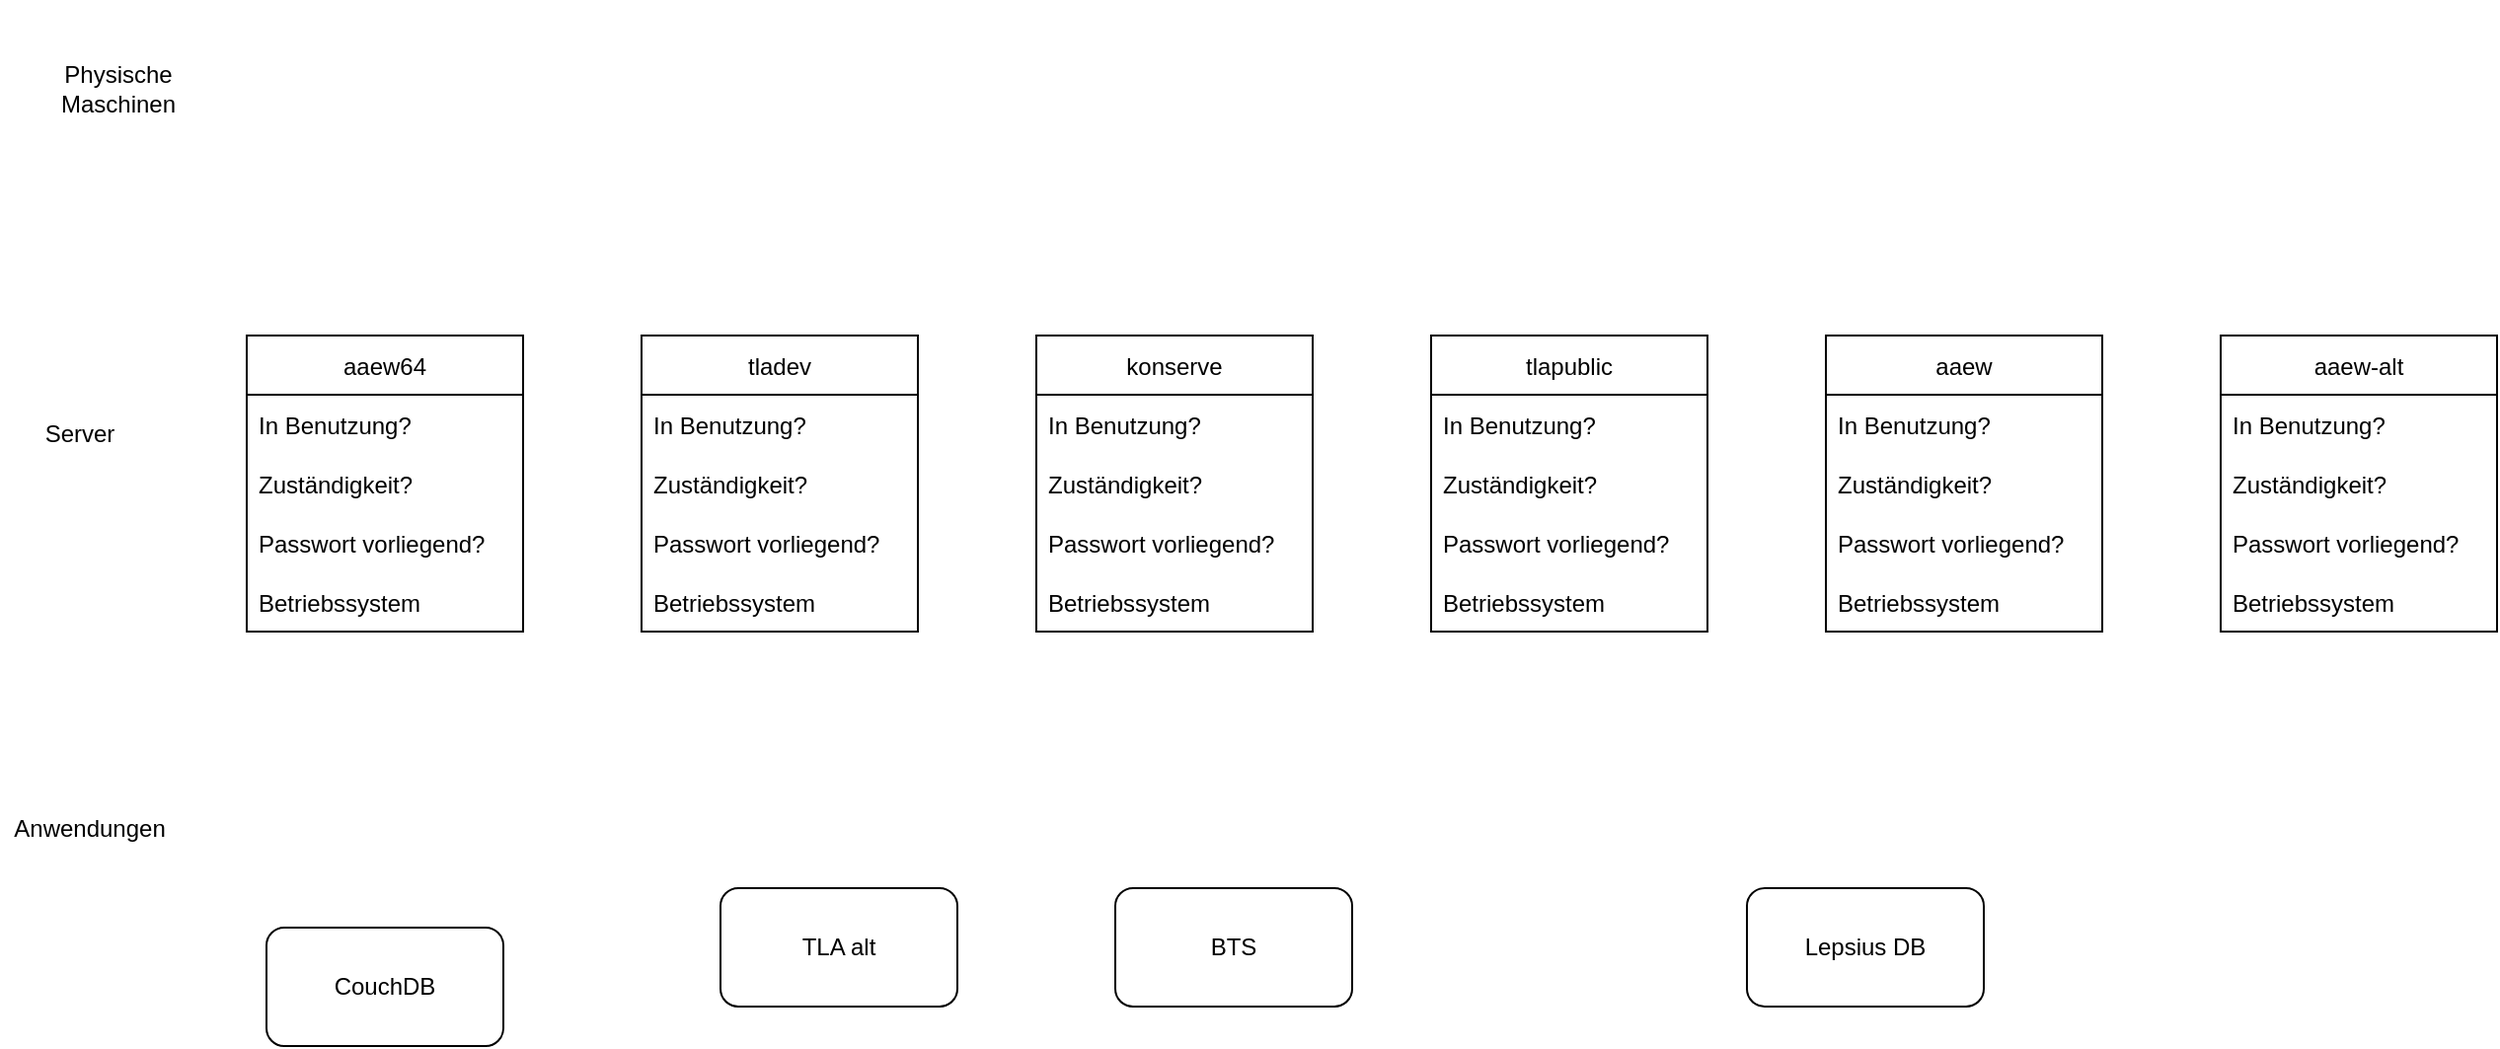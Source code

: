 <mxfile version="15.8.9" type="github"><diagram id="oGStCa2V4KCtyniO64rf" name="Page-1"><mxGraphModel dx="2200" dy="764" grid="1" gridSize="10" guides="1" tooltips="1" connect="1" arrows="1" fold="1" page="1" pageScale="1" pageWidth="850" pageHeight="1100" math="0" shadow="0"><root><mxCell id="0"/><mxCell id="1" parent="0"/><mxCell id="IDOblOYwzGSnvXgvIqCQ-5" value="tladev" style="swimlane;fontStyle=0;childLayout=stackLayout;horizontal=1;startSize=30;horizontalStack=0;resizeParent=1;resizeParentMax=0;resizeLast=0;collapsible=1;marginBottom=0;" parent="1" vertex="1"><mxGeometry x="-520" y="200" width="140" height="150" as="geometry"/></mxCell><mxCell id="IDOblOYwzGSnvXgvIqCQ-6" value="In Benutzung?" style="text;strokeColor=none;fillColor=none;align=left;verticalAlign=middle;spacingLeft=4;spacingRight=4;overflow=hidden;points=[[0,0.5],[1,0.5]];portConstraint=eastwest;rotatable=0;" parent="IDOblOYwzGSnvXgvIqCQ-5" vertex="1"><mxGeometry y="30" width="140" height="30" as="geometry"/></mxCell><mxCell id="IDOblOYwzGSnvXgvIqCQ-7" value="Zuständigkeit?" style="text;strokeColor=none;fillColor=none;align=left;verticalAlign=middle;spacingLeft=4;spacingRight=4;overflow=hidden;points=[[0,0.5],[1,0.5]];portConstraint=eastwest;rotatable=0;" parent="IDOblOYwzGSnvXgvIqCQ-5" vertex="1"><mxGeometry y="60" width="140" height="30" as="geometry"/></mxCell><mxCell id="IDOblOYwzGSnvXgvIqCQ-8" value="Passwort vorliegend?" style="text;strokeColor=none;fillColor=none;align=left;verticalAlign=middle;spacingLeft=4;spacingRight=4;overflow=hidden;points=[[0,0.5],[1,0.5]];portConstraint=eastwest;rotatable=0;" parent="IDOblOYwzGSnvXgvIqCQ-5" vertex="1"><mxGeometry y="90" width="140" height="30" as="geometry"/></mxCell><mxCell id="Jb_H4HVM1TMIb8oY_4sQ-29" value="Betriebssystem" style="text;strokeColor=none;fillColor=none;align=left;verticalAlign=middle;spacingLeft=4;spacingRight=4;overflow=hidden;points=[[0,0.5],[1,0.5]];portConstraint=eastwest;rotatable=0;" parent="IDOblOYwzGSnvXgvIqCQ-5" vertex="1"><mxGeometry y="120" width="140" height="30" as="geometry"/></mxCell><mxCell id="IDOblOYwzGSnvXgvIqCQ-9" value="Physische Maschinen" style="text;html=1;strokeColor=none;fillColor=none;align=center;verticalAlign=middle;whiteSpace=wrap;rounded=0;" parent="1" vertex="1"><mxGeometry x="-815" y="30" width="60" height="90" as="geometry"/></mxCell><mxCell id="IDOblOYwzGSnvXgvIqCQ-10" value="Server" style="text;html=1;align=center;verticalAlign=middle;resizable=0;points=[];autosize=1;strokeColor=none;fillColor=none;" parent="1" vertex="1"><mxGeometry x="-830" y="240" width="50" height="20" as="geometry"/></mxCell><mxCell id="IDOblOYwzGSnvXgvIqCQ-11" value="Anwendungen" style="text;html=1;align=center;verticalAlign=middle;resizable=0;points=[];autosize=1;strokeColor=none;fillColor=none;" parent="1" vertex="1"><mxGeometry x="-845" y="440" width="90" height="20" as="geometry"/></mxCell><mxCell id="Jb_H4HVM1TMIb8oY_4sQ-1" value="aaew64" style="swimlane;fontStyle=0;childLayout=stackLayout;horizontal=1;startSize=30;horizontalStack=0;resizeParent=1;resizeParentMax=0;resizeLast=0;collapsible=1;marginBottom=0;" parent="1" vertex="1"><mxGeometry x="-720" y="200" width="140" height="150" as="geometry"><mxRectangle x="-720" y="200" width="70" height="30" as="alternateBounds"/></mxGeometry></mxCell><mxCell id="Jb_H4HVM1TMIb8oY_4sQ-2" value="In Benutzung?" style="text;strokeColor=none;fillColor=none;align=left;verticalAlign=middle;spacingLeft=4;spacingRight=4;overflow=hidden;points=[[0,0.5],[1,0.5]];portConstraint=eastwest;rotatable=0;" parent="Jb_H4HVM1TMIb8oY_4sQ-1" vertex="1"><mxGeometry y="30" width="140" height="30" as="geometry"/></mxCell><mxCell id="Jb_H4HVM1TMIb8oY_4sQ-3" value="Zuständigkeit?" style="text;strokeColor=none;fillColor=none;align=left;verticalAlign=middle;spacingLeft=4;spacingRight=4;overflow=hidden;points=[[0,0.5],[1,0.5]];portConstraint=eastwest;rotatable=0;" parent="Jb_H4HVM1TMIb8oY_4sQ-1" vertex="1"><mxGeometry y="60" width="140" height="30" as="geometry"/></mxCell><mxCell id="Jb_H4HVM1TMIb8oY_4sQ-4" value="Passwort vorliegend?" style="text;strokeColor=none;fillColor=none;align=left;verticalAlign=middle;spacingLeft=4;spacingRight=4;overflow=hidden;points=[[0,0.5],[1,0.5]];portConstraint=eastwest;rotatable=0;" parent="Jb_H4HVM1TMIb8oY_4sQ-1" vertex="1"><mxGeometry y="90" width="140" height="30" as="geometry"/></mxCell><mxCell id="Jb_H4HVM1TMIb8oY_4sQ-28" value="Betriebssystem" style="text;strokeColor=none;fillColor=none;align=left;verticalAlign=middle;spacingLeft=4;spacingRight=4;overflow=hidden;points=[[0,0.5],[1,0.5]];portConstraint=eastwest;rotatable=0;" parent="Jb_H4HVM1TMIb8oY_4sQ-1" vertex="1"><mxGeometry y="120" width="140" height="30" as="geometry"/></mxCell><mxCell id="Jb_H4HVM1TMIb8oY_4sQ-5" value="konserve" style="swimlane;fontStyle=0;childLayout=stackLayout;horizontal=1;startSize=30;horizontalStack=0;resizeParent=1;resizeParentMax=0;resizeLast=0;collapsible=1;marginBottom=0;" parent="1" vertex="1"><mxGeometry x="-320" y="200" width="140" height="150" as="geometry"/></mxCell><mxCell id="Jb_H4HVM1TMIb8oY_4sQ-6" value="In Benutzung?" style="text;strokeColor=none;fillColor=none;align=left;verticalAlign=middle;spacingLeft=4;spacingRight=4;overflow=hidden;points=[[0,0.5],[1,0.5]];portConstraint=eastwest;rotatable=0;" parent="Jb_H4HVM1TMIb8oY_4sQ-5" vertex="1"><mxGeometry y="30" width="140" height="30" as="geometry"/></mxCell><mxCell id="Jb_H4HVM1TMIb8oY_4sQ-7" value="Zuständigkeit?" style="text;strokeColor=none;fillColor=none;align=left;verticalAlign=middle;spacingLeft=4;spacingRight=4;overflow=hidden;points=[[0,0.5],[1,0.5]];portConstraint=eastwest;rotatable=0;" parent="Jb_H4HVM1TMIb8oY_4sQ-5" vertex="1"><mxGeometry y="60" width="140" height="30" as="geometry"/></mxCell><mxCell id="Jb_H4HVM1TMIb8oY_4sQ-30" value="Passwort vorliegend?" style="text;strokeColor=none;fillColor=none;align=left;verticalAlign=middle;spacingLeft=4;spacingRight=4;overflow=hidden;points=[[0,0.5],[1,0.5]];portConstraint=eastwest;rotatable=0;" parent="Jb_H4HVM1TMIb8oY_4sQ-5" vertex="1"><mxGeometry y="90" width="140" height="30" as="geometry"/></mxCell><mxCell id="Jb_H4HVM1TMIb8oY_4sQ-8" value="Betriebssystem" style="text;strokeColor=none;fillColor=none;align=left;verticalAlign=middle;spacingLeft=4;spacingRight=4;overflow=hidden;points=[[0,0.5],[1,0.5]];portConstraint=eastwest;rotatable=0;" parent="Jb_H4HVM1TMIb8oY_4sQ-5" vertex="1"><mxGeometry y="120" width="140" height="30" as="geometry"/></mxCell><mxCell id="Jb_H4HVM1TMIb8oY_4sQ-9" value="aaew" style="swimlane;fontStyle=0;childLayout=stackLayout;horizontal=1;startSize=30;horizontalStack=0;resizeParent=1;resizeParentMax=0;resizeLast=0;collapsible=1;marginBottom=0;" parent="1" vertex="1"><mxGeometry x="80" y="200" width="140" height="150" as="geometry"/></mxCell><mxCell id="Jb_H4HVM1TMIb8oY_4sQ-10" value="In Benutzung?" style="text;strokeColor=none;fillColor=none;align=left;verticalAlign=middle;spacingLeft=4;spacingRight=4;overflow=hidden;points=[[0,0.5],[1,0.5]];portConstraint=eastwest;rotatable=0;" parent="Jb_H4HVM1TMIb8oY_4sQ-9" vertex="1"><mxGeometry y="30" width="140" height="30" as="geometry"/></mxCell><mxCell id="Jb_H4HVM1TMIb8oY_4sQ-11" value="Zuständigkeit?" style="text;strokeColor=none;fillColor=none;align=left;verticalAlign=middle;spacingLeft=4;spacingRight=4;overflow=hidden;points=[[0,0.5],[1,0.5]];portConstraint=eastwest;rotatable=0;" parent="Jb_H4HVM1TMIb8oY_4sQ-9" vertex="1"><mxGeometry y="60" width="140" height="30" as="geometry"/></mxCell><mxCell id="Jb_H4HVM1TMIb8oY_4sQ-12" value="Passwort vorliegend?" style="text;strokeColor=none;fillColor=none;align=left;verticalAlign=middle;spacingLeft=4;spacingRight=4;overflow=hidden;points=[[0,0.5],[1,0.5]];portConstraint=eastwest;rotatable=0;" parent="Jb_H4HVM1TMIb8oY_4sQ-9" vertex="1"><mxGeometry y="90" width="140" height="30" as="geometry"/></mxCell><mxCell id="Jb_H4HVM1TMIb8oY_4sQ-31" value="Betriebssystem" style="text;strokeColor=none;fillColor=none;align=left;verticalAlign=middle;spacingLeft=4;spacingRight=4;overflow=hidden;points=[[0,0.5],[1,0.5]];portConstraint=eastwest;rotatable=0;" parent="Jb_H4HVM1TMIb8oY_4sQ-9" vertex="1"><mxGeometry y="120" width="140" height="30" as="geometry"/></mxCell><mxCell id="Jb_H4HVM1TMIb8oY_4sQ-14" value="tlapublic" style="swimlane;fontStyle=0;childLayout=stackLayout;horizontal=1;startSize=30;horizontalStack=0;resizeParent=1;resizeParentMax=0;resizeLast=0;collapsible=1;marginBottom=0;" parent="1" vertex="1"><mxGeometry x="-120" y="200" width="140" height="150" as="geometry"/></mxCell><mxCell id="Jb_H4HVM1TMIb8oY_4sQ-15" value="In Benutzung?" style="text;strokeColor=none;fillColor=none;align=left;verticalAlign=middle;spacingLeft=4;spacingRight=4;overflow=hidden;points=[[0,0.5],[1,0.5]];portConstraint=eastwest;rotatable=0;" parent="Jb_H4HVM1TMIb8oY_4sQ-14" vertex="1"><mxGeometry y="30" width="140" height="30" as="geometry"/></mxCell><mxCell id="Jb_H4HVM1TMIb8oY_4sQ-16" value="Zuständigkeit?" style="text;strokeColor=none;fillColor=none;align=left;verticalAlign=middle;spacingLeft=4;spacingRight=4;overflow=hidden;points=[[0,0.5],[1,0.5]];portConstraint=eastwest;rotatable=0;" parent="Jb_H4HVM1TMIb8oY_4sQ-14" vertex="1"><mxGeometry y="60" width="140" height="30" as="geometry"/></mxCell><mxCell id="Jb_H4HVM1TMIb8oY_4sQ-17" value="Passwort vorliegend?" style="text;strokeColor=none;fillColor=none;align=left;verticalAlign=middle;spacingLeft=4;spacingRight=4;overflow=hidden;points=[[0,0.5],[1,0.5]];portConstraint=eastwest;rotatable=0;" parent="Jb_H4HVM1TMIb8oY_4sQ-14" vertex="1"><mxGeometry y="90" width="140" height="30" as="geometry"/></mxCell><mxCell id="Jb_H4HVM1TMIb8oY_4sQ-32" value="Betriebssystem" style="text;strokeColor=none;fillColor=none;align=left;verticalAlign=middle;spacingLeft=4;spacingRight=4;overflow=hidden;points=[[0,0.5],[1,0.5]];portConstraint=eastwest;rotatable=0;" parent="Jb_H4HVM1TMIb8oY_4sQ-14" vertex="1"><mxGeometry y="120" width="140" height="30" as="geometry"/></mxCell><mxCell id="Jb_H4HVM1TMIb8oY_4sQ-18" value="aaew-alt" style="swimlane;fontStyle=0;childLayout=stackLayout;horizontal=1;startSize=30;horizontalStack=0;resizeParent=1;resizeParentMax=0;resizeLast=0;collapsible=1;marginBottom=0;" parent="1" vertex="1"><mxGeometry x="280" y="200" width="140" height="150" as="geometry"/></mxCell><mxCell id="Jb_H4HVM1TMIb8oY_4sQ-19" value="In Benutzung?" style="text;strokeColor=none;fillColor=none;align=left;verticalAlign=middle;spacingLeft=4;spacingRight=4;overflow=hidden;points=[[0,0.5],[1,0.5]];portConstraint=eastwest;rotatable=0;" parent="Jb_H4HVM1TMIb8oY_4sQ-18" vertex="1"><mxGeometry y="30" width="140" height="30" as="geometry"/></mxCell><mxCell id="Jb_H4HVM1TMIb8oY_4sQ-20" value="Zuständigkeit?" style="text;strokeColor=none;fillColor=none;align=left;verticalAlign=middle;spacingLeft=4;spacingRight=4;overflow=hidden;points=[[0,0.5],[1,0.5]];portConstraint=eastwest;rotatable=0;" parent="Jb_H4HVM1TMIb8oY_4sQ-18" vertex="1"><mxGeometry y="60" width="140" height="30" as="geometry"/></mxCell><mxCell id="Jb_H4HVM1TMIb8oY_4sQ-21" value="Passwort vorliegend?" style="text;strokeColor=none;fillColor=none;align=left;verticalAlign=middle;spacingLeft=4;spacingRight=4;overflow=hidden;points=[[0,0.5],[1,0.5]];portConstraint=eastwest;rotatable=0;" parent="Jb_H4HVM1TMIb8oY_4sQ-18" vertex="1"><mxGeometry y="90" width="140" height="30" as="geometry"/></mxCell><mxCell id="Jb_H4HVM1TMIb8oY_4sQ-33" value="Betriebssystem" style="text;strokeColor=none;fillColor=none;align=left;verticalAlign=middle;spacingLeft=4;spacingRight=4;overflow=hidden;points=[[0,0.5],[1,0.5]];portConstraint=eastwest;rotatable=0;" parent="Jb_H4HVM1TMIb8oY_4sQ-18" vertex="1"><mxGeometry y="120" width="140" height="30" as="geometry"/></mxCell><mxCell id="fk_uFke7iwNg74QUarQ4-1" value="Lepsius DB" style="rounded=1;whiteSpace=wrap;html=1;" vertex="1" parent="1"><mxGeometry x="40" y="480" width="120" height="60" as="geometry"/></mxCell><mxCell id="fk_uFke7iwNg74QUarQ4-2" value="TLA alt" style="rounded=1;whiteSpace=wrap;html=1;" vertex="1" parent="1"><mxGeometry x="-480" y="480" width="120" height="60" as="geometry"/></mxCell><mxCell id="fk_uFke7iwNg74QUarQ4-3" value="BTS" style="rounded=1;whiteSpace=wrap;html=1;" vertex="1" parent="1"><mxGeometry x="-280" y="480" width="120" height="60" as="geometry"/></mxCell><mxCell id="fk_uFke7iwNg74QUarQ4-4" value="CouchDB" style="rounded=1;whiteSpace=wrap;html=1;" vertex="1" parent="1"><mxGeometry x="-710" y="500" width="120" height="60" as="geometry"/></mxCell></root></mxGraphModel></diagram></mxfile>